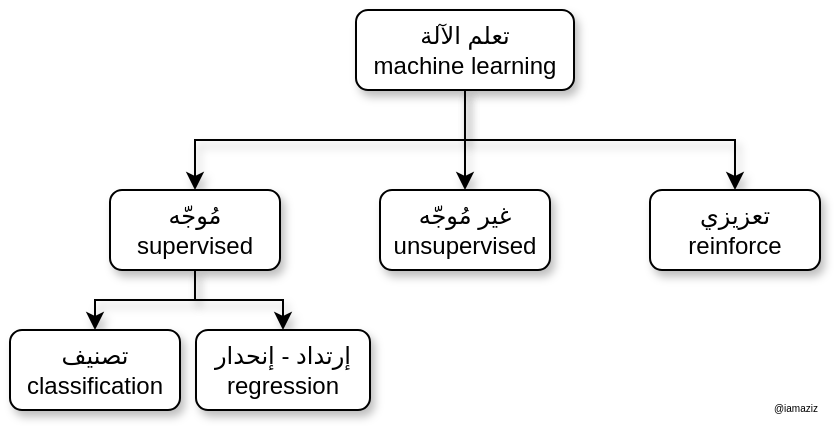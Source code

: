 <mxfile version="11.2.5" type="device" pages="1"><diagram id="a9BHnJbIYnwKkuF-5ddE" name="Page-1"><mxGraphModel dx="679" dy="421" grid="0" gridSize="10" guides="1" tooltips="1" connect="1" arrows="1" fold="1" page="1" pageScale="1" pageWidth="850" pageHeight="1100" math="0" shadow="0"><root><mxCell id="0"/><mxCell id="1" parent="0"/><mxCell id="Flv0YfTXaXpGy5xPem6T-6" style="edgeStyle=elbowEdgeStyle;rounded=0;orthogonalLoop=1;jettySize=auto;elbow=vertical;html=1;exitX=0.5;exitY=1;exitDx=0;exitDy=0;entryX=0.5;entryY=0;entryDx=0;entryDy=0;shadow=1;" edge="1" parent="1" source="Flv0YfTXaXpGy5xPem6T-1" target="Flv0YfTXaXpGy5xPem6T-4"><mxGeometry relative="1" as="geometry"/></mxCell><mxCell id="Flv0YfTXaXpGy5xPem6T-7" style="edgeStyle=elbowEdgeStyle;rounded=0;orthogonalLoop=1;jettySize=auto;elbow=vertical;html=1;exitX=0.5;exitY=1;exitDx=0;exitDy=0;entryX=0.5;entryY=0;entryDx=0;entryDy=0;shadow=1;" edge="1" parent="1" source="Flv0YfTXaXpGy5xPem6T-1" target="Flv0YfTXaXpGy5xPem6T-2"><mxGeometry relative="1" as="geometry"/></mxCell><mxCell id="Flv0YfTXaXpGy5xPem6T-9" style="edgeStyle=elbowEdgeStyle;rounded=0;orthogonalLoop=1;jettySize=auto;elbow=vertical;html=1;exitX=0.5;exitY=1;exitDx=0;exitDy=0;entryX=0.5;entryY=0;entryDx=0;entryDy=0;shadow=1;" edge="1" parent="1" source="Flv0YfTXaXpGy5xPem6T-1" target="Flv0YfTXaXpGy5xPem6T-8"><mxGeometry relative="1" as="geometry"/></mxCell><mxCell id="Flv0YfTXaXpGy5xPem6T-1" value="تعلم الآلة&lt;br&gt;machine learning" style="rounded=1;whiteSpace=wrap;html=1;shadow=1;" vertex="1" parent="1"><mxGeometry x="353" y="130" width="109" height="40" as="geometry"/></mxCell><mxCell id="Flv0YfTXaXpGy5xPem6T-2" value="تعزيزي&lt;br&gt;reinforce" style="rounded=1;whiteSpace=wrap;html=1;shadow=1;" vertex="1" parent="1"><mxGeometry x="500" y="220" width="85" height="40" as="geometry"/></mxCell><mxCell id="Flv0YfTXaXpGy5xPem6T-4" value="غير مُوجّه&lt;br&gt;unsupervised" style="rounded=1;whiteSpace=wrap;html=1;shadow=1;" vertex="1" parent="1"><mxGeometry x="365" y="220" width="85" height="40" as="geometry"/></mxCell><mxCell id="Flv0YfTXaXpGy5xPem6T-12" style="edgeStyle=elbowEdgeStyle;rounded=0;orthogonalLoop=1;jettySize=auto;elbow=vertical;html=1;exitX=0.5;exitY=1;exitDx=0;exitDy=0;entryX=0.5;entryY=0;entryDx=0;entryDy=0;shadow=1;" edge="1" parent="1" source="Flv0YfTXaXpGy5xPem6T-8" target="Flv0YfTXaXpGy5xPem6T-11"><mxGeometry relative="1" as="geometry"/></mxCell><mxCell id="Flv0YfTXaXpGy5xPem6T-13" style="edgeStyle=elbowEdgeStyle;rounded=0;orthogonalLoop=1;jettySize=auto;elbow=vertical;html=1;exitX=0.5;exitY=1;exitDx=0;exitDy=0;shadow=1;" edge="1" parent="1" source="Flv0YfTXaXpGy5xPem6T-8" target="Flv0YfTXaXpGy5xPem6T-10"><mxGeometry relative="1" as="geometry"/></mxCell><mxCell id="Flv0YfTXaXpGy5xPem6T-8" value="مُوجّه&lt;br&gt;supervised" style="rounded=1;whiteSpace=wrap;html=1;shadow=1;" vertex="1" parent="1"><mxGeometry x="230" y="220" width="85" height="40" as="geometry"/></mxCell><mxCell id="Flv0YfTXaXpGy5xPem6T-10" value="إرتداد - إنحدار&lt;br&gt;regression" style="rounded=1;whiteSpace=wrap;html=1;shadow=1;" vertex="1" parent="1"><mxGeometry x="273" y="290" width="87" height="40" as="geometry"/></mxCell><mxCell id="Flv0YfTXaXpGy5xPem6T-11" value="تصنيف&lt;br&gt;classification" style="rounded=1;whiteSpace=wrap;html=1;shadow=1;" vertex="1" parent="1"><mxGeometry x="180" y="290" width="85" height="40" as="geometry"/></mxCell><mxCell id="Flv0YfTXaXpGy5xPem6T-14" value="&lt;span style=&quot;font-size: 5px&quot;&gt;@iamaziz&lt;/span&gt;" style="text;html=1;resizable=0;points=[];autosize=1;align=right;verticalAlign=top;spacingTop=-4;shadow=0;comic=0;fillColor=#ffffff;gradientColor=none;" vertex="1" parent="1"><mxGeometry x="553" y="316.5" width="32" height="16" as="geometry"/></mxCell></root></mxGraphModel></diagram></mxfile>
